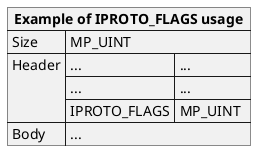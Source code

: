 @startuml

skinparam map {
    HyperlinkColor #0077FF
    FontColor #313131
    BorderColor #313131
    BackgroundColor transparent
}

json "**Example of IPROTO_FLAGS usage**" as flags_example {
    "Size": "MP_UINT",
    "Header": {
      "...": "...",
      "...": "...",
      "IPROTO_FLAGS": "MP_UINT"
    },
    "Body": "..."
}

@enduml
